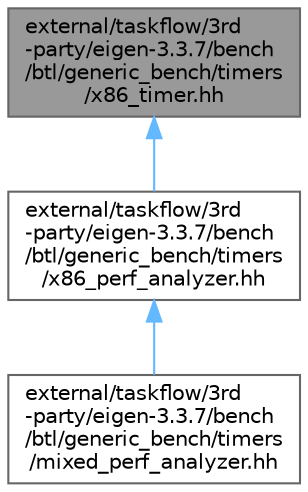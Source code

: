 digraph "external/taskflow/3rd-party/eigen-3.3.7/bench/btl/generic_bench/timers/x86_timer.hh"
{
 // LATEX_PDF_SIZE
  bgcolor="transparent";
  edge [fontname=Helvetica,fontsize=10,labelfontname=Helvetica,labelfontsize=10];
  node [fontname=Helvetica,fontsize=10,shape=box,height=0.2,width=0.4];
  Node1 [id="Node000001",label="external/taskflow/3rd\l-party/eigen-3.3.7/bench\l/btl/generic_bench/timers\l/x86_timer.hh",height=0.2,width=0.4,color="gray40", fillcolor="grey60", style="filled", fontcolor="black",tooltip=" "];
  Node1 -> Node2 [id="edge3_Node000001_Node000002",dir="back",color="steelblue1",style="solid",tooltip=" "];
  Node2 [id="Node000002",label="external/taskflow/3rd\l-party/eigen-3.3.7/bench\l/btl/generic_bench/timers\l/x86_perf_analyzer.hh",height=0.2,width=0.4,color="grey40", fillcolor="white", style="filled",URL="$x86__perf__analyzer_8hh.html",tooltip=" "];
  Node2 -> Node3 [id="edge4_Node000002_Node000003",dir="back",color="steelblue1",style="solid",tooltip=" "];
  Node3 [id="Node000003",label="external/taskflow/3rd\l-party/eigen-3.3.7/bench\l/btl/generic_bench/timers\l/mixed_perf_analyzer.hh",height=0.2,width=0.4,color="grey40", fillcolor="white", style="filled",URL="$mixed__perf__analyzer_8hh.html",tooltip=" "];
}
